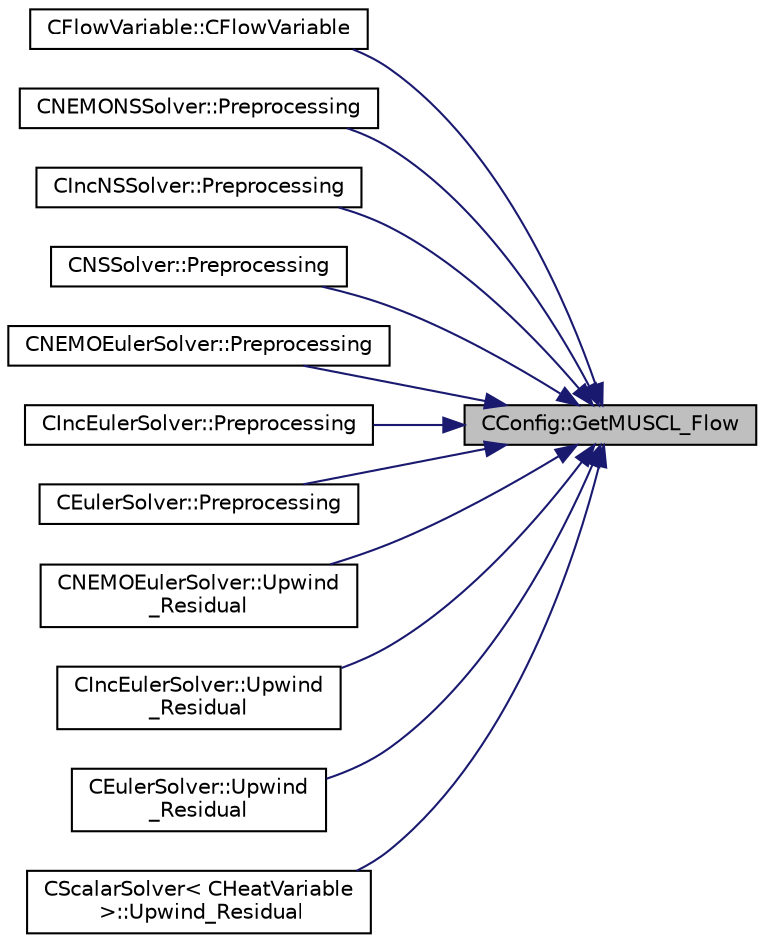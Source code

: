 digraph "CConfig::GetMUSCL_Flow"
{
 // LATEX_PDF_SIZE
  edge [fontname="Helvetica",fontsize="10",labelfontname="Helvetica",labelfontsize="10"];
  node [fontname="Helvetica",fontsize="10",shape=record];
  rankdir="RL";
  Node1 [label="CConfig::GetMUSCL_Flow",height=0.2,width=0.4,color="black", fillcolor="grey75", style="filled", fontcolor="black",tooltip="Get if the upwind scheme used MUSCL or not."];
  Node1 -> Node2 [dir="back",color="midnightblue",fontsize="10",style="solid",fontname="Helvetica"];
  Node2 [label="CFlowVariable::CFlowVariable",height=0.2,width=0.4,color="black", fillcolor="white", style="filled",URL="$classCFlowVariable.html#a60f5b74c097bd87fe008b9d1671868e8",tooltip="Constructor of the class."];
  Node1 -> Node3 [dir="back",color="midnightblue",fontsize="10",style="solid",fontname="Helvetica"];
  Node3 [label="CNEMONSSolver::Preprocessing",height=0.2,width=0.4,color="black", fillcolor="white", style="filled",URL="$classCNEMONSSolver.html#aef1c13c42cd8103377619f7d94660d6a",tooltip="Restart residual and compute gradients."];
  Node1 -> Node4 [dir="back",color="midnightblue",fontsize="10",style="solid",fontname="Helvetica"];
  Node4 [label="CIncNSSolver::Preprocessing",height=0.2,width=0.4,color="black", fillcolor="white", style="filled",URL="$classCIncNSSolver.html#aaaff5cfe93aa72a689248c80b2ea9149",tooltip="Restart residual and compute gradients."];
  Node1 -> Node5 [dir="back",color="midnightblue",fontsize="10",style="solid",fontname="Helvetica"];
  Node5 [label="CNSSolver::Preprocessing",height=0.2,width=0.4,color="black", fillcolor="white", style="filled",URL="$classCNSSolver.html#af83e7cb773797239cdc98fc4d202d32f",tooltip="Restart residual and compute gradients."];
  Node1 -> Node6 [dir="back",color="midnightblue",fontsize="10",style="solid",fontname="Helvetica"];
  Node6 [label="CNEMOEulerSolver::Preprocessing",height=0.2,width=0.4,color="black", fillcolor="white", style="filled",URL="$classCNEMOEulerSolver.html#a3c5a59b5c1c9195757626bff151dbaa9",tooltip="Compute the velocity^2, SoundSpeed, Pressure, Enthalpy, Viscosity."];
  Node1 -> Node7 [dir="back",color="midnightblue",fontsize="10",style="solid",fontname="Helvetica"];
  Node7 [label="CIncEulerSolver::Preprocessing",height=0.2,width=0.4,color="black", fillcolor="white", style="filled",URL="$classCIncEulerSolver.html#aac33066eba6bdbe02693afb992e307d8",tooltip="Compute primitive variables and their gradients."];
  Node1 -> Node8 [dir="back",color="midnightblue",fontsize="10",style="solid",fontname="Helvetica"];
  Node8 [label="CEulerSolver::Preprocessing",height=0.2,width=0.4,color="black", fillcolor="white", style="filled",URL="$classCEulerSolver.html#ab08b6aa95648e7ab973f9f247fe54b31",tooltip="Compute primitive variables and their gradients."];
  Node1 -> Node9 [dir="back",color="midnightblue",fontsize="10",style="solid",fontname="Helvetica"];
  Node9 [label="CNEMOEulerSolver::Upwind\l_Residual",height=0.2,width=0.4,color="black", fillcolor="white", style="filled",URL="$classCNEMOEulerSolver.html#a427284b43fbe1f9c373096cc4bbe5781",tooltip="Compute the spatial integration using a upwind scheme."];
  Node1 -> Node10 [dir="back",color="midnightblue",fontsize="10",style="solid",fontname="Helvetica"];
  Node10 [label="CIncEulerSolver::Upwind\l_Residual",height=0.2,width=0.4,color="black", fillcolor="white", style="filled",URL="$classCIncEulerSolver.html#aa1a06c3eef34a7f82f5bca304d563b4a",tooltip="Compute the spatial integration using a upwind scheme."];
  Node1 -> Node11 [dir="back",color="midnightblue",fontsize="10",style="solid",fontname="Helvetica"];
  Node11 [label="CEulerSolver::Upwind\l_Residual",height=0.2,width=0.4,color="black", fillcolor="white", style="filled",URL="$classCEulerSolver.html#aa9729921eed9546daca6ca891ad2a9bb",tooltip="Compute the spatial integration using a upwind scheme."];
  Node1 -> Node12 [dir="back",color="midnightblue",fontsize="10",style="solid",fontname="Helvetica"];
  Node12 [label="CScalarSolver\< CHeatVariable\l \>::Upwind_Residual",height=0.2,width=0.4,color="black", fillcolor="white", style="filled",URL="$classCScalarSolver.html#a7a5250679bf3984b0e9b1a2d9641936f",tooltip="Compute the spatial integration using a upwind scheme."];
}
